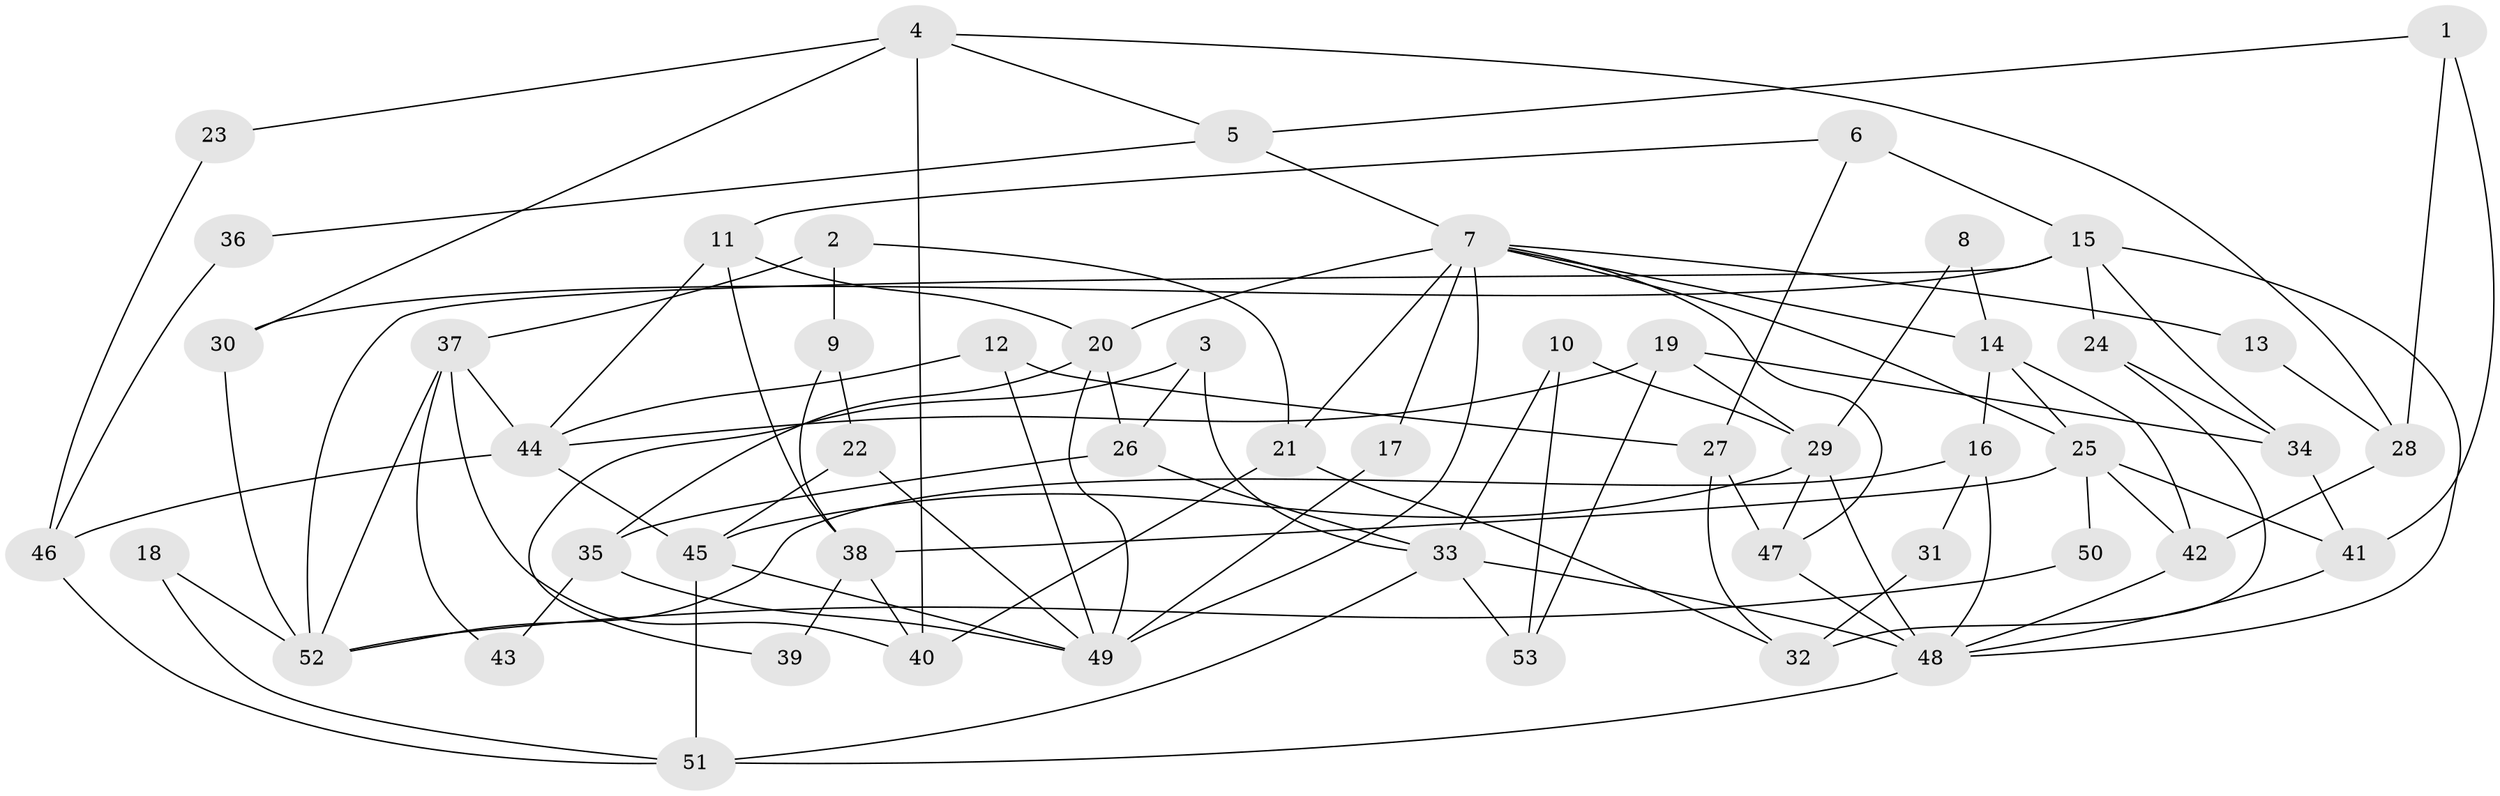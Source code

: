 // coarse degree distribution, {5: 0.12903225806451613, 3: 0.0967741935483871, 6: 0.12903225806451613, 4: 0.1935483870967742, 10: 0.03225806451612903, 2: 0.1935483870967742, 7: 0.12903225806451613, 8: 0.06451612903225806, 9: 0.03225806451612903}
// Generated by graph-tools (version 1.1) at 2025/41/03/06/25 10:41:57]
// undirected, 53 vertices, 106 edges
graph export_dot {
graph [start="1"]
  node [color=gray90,style=filled];
  1;
  2;
  3;
  4;
  5;
  6;
  7;
  8;
  9;
  10;
  11;
  12;
  13;
  14;
  15;
  16;
  17;
  18;
  19;
  20;
  21;
  22;
  23;
  24;
  25;
  26;
  27;
  28;
  29;
  30;
  31;
  32;
  33;
  34;
  35;
  36;
  37;
  38;
  39;
  40;
  41;
  42;
  43;
  44;
  45;
  46;
  47;
  48;
  49;
  50;
  51;
  52;
  53;
  1 -- 41;
  1 -- 5;
  1 -- 28;
  2 -- 37;
  2 -- 9;
  2 -- 21;
  3 -- 33;
  3 -- 26;
  3 -- 39;
  4 -- 40;
  4 -- 28;
  4 -- 5;
  4 -- 23;
  4 -- 30;
  5 -- 7;
  5 -- 36;
  6 -- 15;
  6 -- 27;
  6 -- 11;
  7 -- 14;
  7 -- 20;
  7 -- 13;
  7 -- 17;
  7 -- 21;
  7 -- 25;
  7 -- 47;
  7 -- 49;
  8 -- 14;
  8 -- 29;
  9 -- 38;
  9 -- 22;
  10 -- 33;
  10 -- 29;
  10 -- 53;
  11 -- 44;
  11 -- 20;
  11 -- 38;
  12 -- 49;
  12 -- 27;
  12 -- 44;
  13 -- 28;
  14 -- 42;
  14 -- 25;
  14 -- 16;
  15 -- 30;
  15 -- 52;
  15 -- 24;
  15 -- 34;
  15 -- 48;
  16 -- 48;
  16 -- 31;
  16 -- 52;
  17 -- 49;
  18 -- 52;
  18 -- 51;
  19 -- 29;
  19 -- 44;
  19 -- 34;
  19 -- 53;
  20 -- 49;
  20 -- 26;
  20 -- 35;
  21 -- 32;
  21 -- 40;
  22 -- 49;
  22 -- 45;
  23 -- 46;
  24 -- 34;
  24 -- 32;
  25 -- 41;
  25 -- 38;
  25 -- 42;
  25 -- 50;
  26 -- 33;
  26 -- 35;
  27 -- 47;
  27 -- 32;
  28 -- 42;
  29 -- 48;
  29 -- 47;
  29 -- 45;
  30 -- 52;
  31 -- 32;
  33 -- 53;
  33 -- 48;
  33 -- 51;
  34 -- 41;
  35 -- 43;
  35 -- 49;
  36 -- 46;
  37 -- 44;
  37 -- 40;
  37 -- 43;
  37 -- 52;
  38 -- 39;
  38 -- 40;
  41 -- 48;
  42 -- 48;
  44 -- 45;
  44 -- 46;
  45 -- 49;
  45 -- 51;
  46 -- 51;
  47 -- 48;
  48 -- 51;
  50 -- 52;
}
